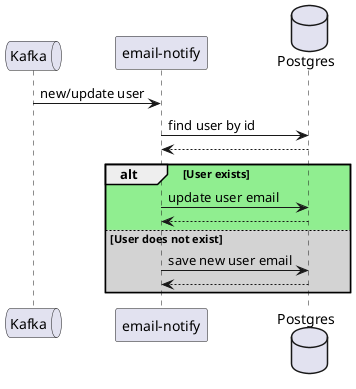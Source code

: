 @startuml

queue "Kafka" as kafka
participant "email-notify" as notify
database "Postgres" as pg

kafka -> notify: new/update user
notify -> pg: find user by id
pg --> notify
alt #lightgreen User exists
    notify -> pg: update user email
    pg --> notify
else #lightgrey User does not exist
    notify -> pg: save new user email
    pg --> notify
end

@enduml